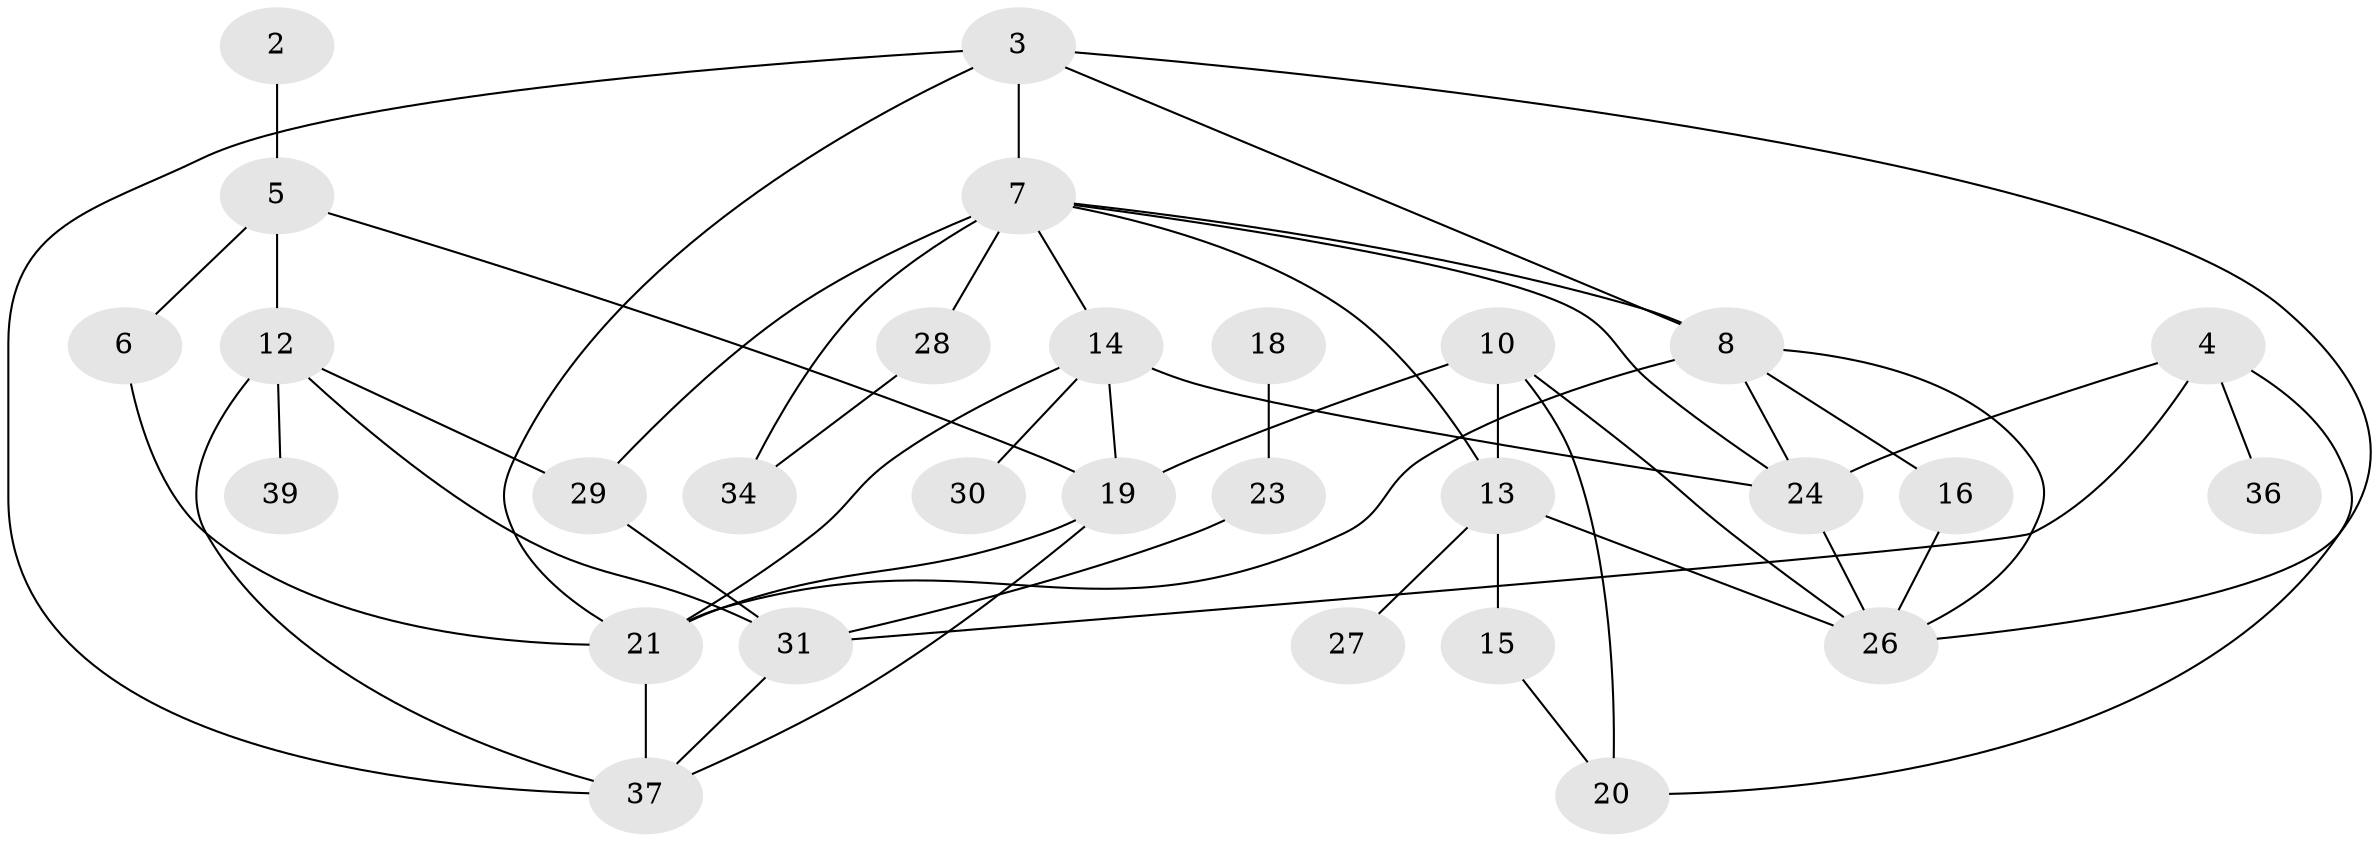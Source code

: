 // original degree distribution, {0: 0.12, 2: 0.28, 1: 0.16, 4: 0.17333333333333334, 5: 0.05333333333333334, 6: 0.02666666666666667, 3: 0.17333333333333334, 7: 0.013333333333333334}
// Generated by graph-tools (version 1.1) at 2025/47/03/04/25 22:47:57]
// undirected, 29 vertices, 51 edges
graph export_dot {
  node [color=gray90,style=filled];
  2;
  3;
  4;
  5;
  6;
  7;
  8;
  10;
  12;
  13;
  14;
  15;
  16;
  18;
  19;
  20;
  21;
  23;
  24;
  26;
  27;
  28;
  29;
  30;
  31;
  34;
  36;
  37;
  39;
  2 -- 5 [weight=1.0];
  3 -- 7 [weight=1.0];
  3 -- 8 [weight=1.0];
  3 -- 21 [weight=1.0];
  3 -- 26 [weight=1.0];
  3 -- 37 [weight=1.0];
  4 -- 20 [weight=1.0];
  4 -- 24 [weight=1.0];
  4 -- 31 [weight=1.0];
  4 -- 36 [weight=1.0];
  5 -- 6 [weight=1.0];
  5 -- 12 [weight=1.0];
  5 -- 19 [weight=1.0];
  6 -- 21 [weight=1.0];
  7 -- 8 [weight=2.0];
  7 -- 13 [weight=1.0];
  7 -- 14 [weight=1.0];
  7 -- 24 [weight=1.0];
  7 -- 28 [weight=1.0];
  7 -- 29 [weight=3.0];
  7 -- 34 [weight=1.0];
  8 -- 16 [weight=1.0];
  8 -- 21 [weight=1.0];
  8 -- 24 [weight=1.0];
  8 -- 26 [weight=1.0];
  10 -- 13 [weight=1.0];
  10 -- 19 [weight=1.0];
  10 -- 20 [weight=1.0];
  10 -- 26 [weight=1.0];
  12 -- 29 [weight=1.0];
  12 -- 31 [weight=2.0];
  12 -- 37 [weight=1.0];
  12 -- 39 [weight=1.0];
  13 -- 15 [weight=1.0];
  13 -- 26 [weight=1.0];
  13 -- 27 [weight=1.0];
  14 -- 19 [weight=2.0];
  14 -- 21 [weight=1.0];
  14 -- 24 [weight=1.0];
  14 -- 30 [weight=1.0];
  15 -- 20 [weight=1.0];
  16 -- 26 [weight=1.0];
  18 -- 23 [weight=1.0];
  19 -- 21 [weight=1.0];
  19 -- 37 [weight=1.0];
  21 -- 37 [weight=1.0];
  23 -- 31 [weight=2.0];
  24 -- 26 [weight=1.0];
  28 -- 34 [weight=1.0];
  29 -- 31 [weight=1.0];
  31 -- 37 [weight=1.0];
}
